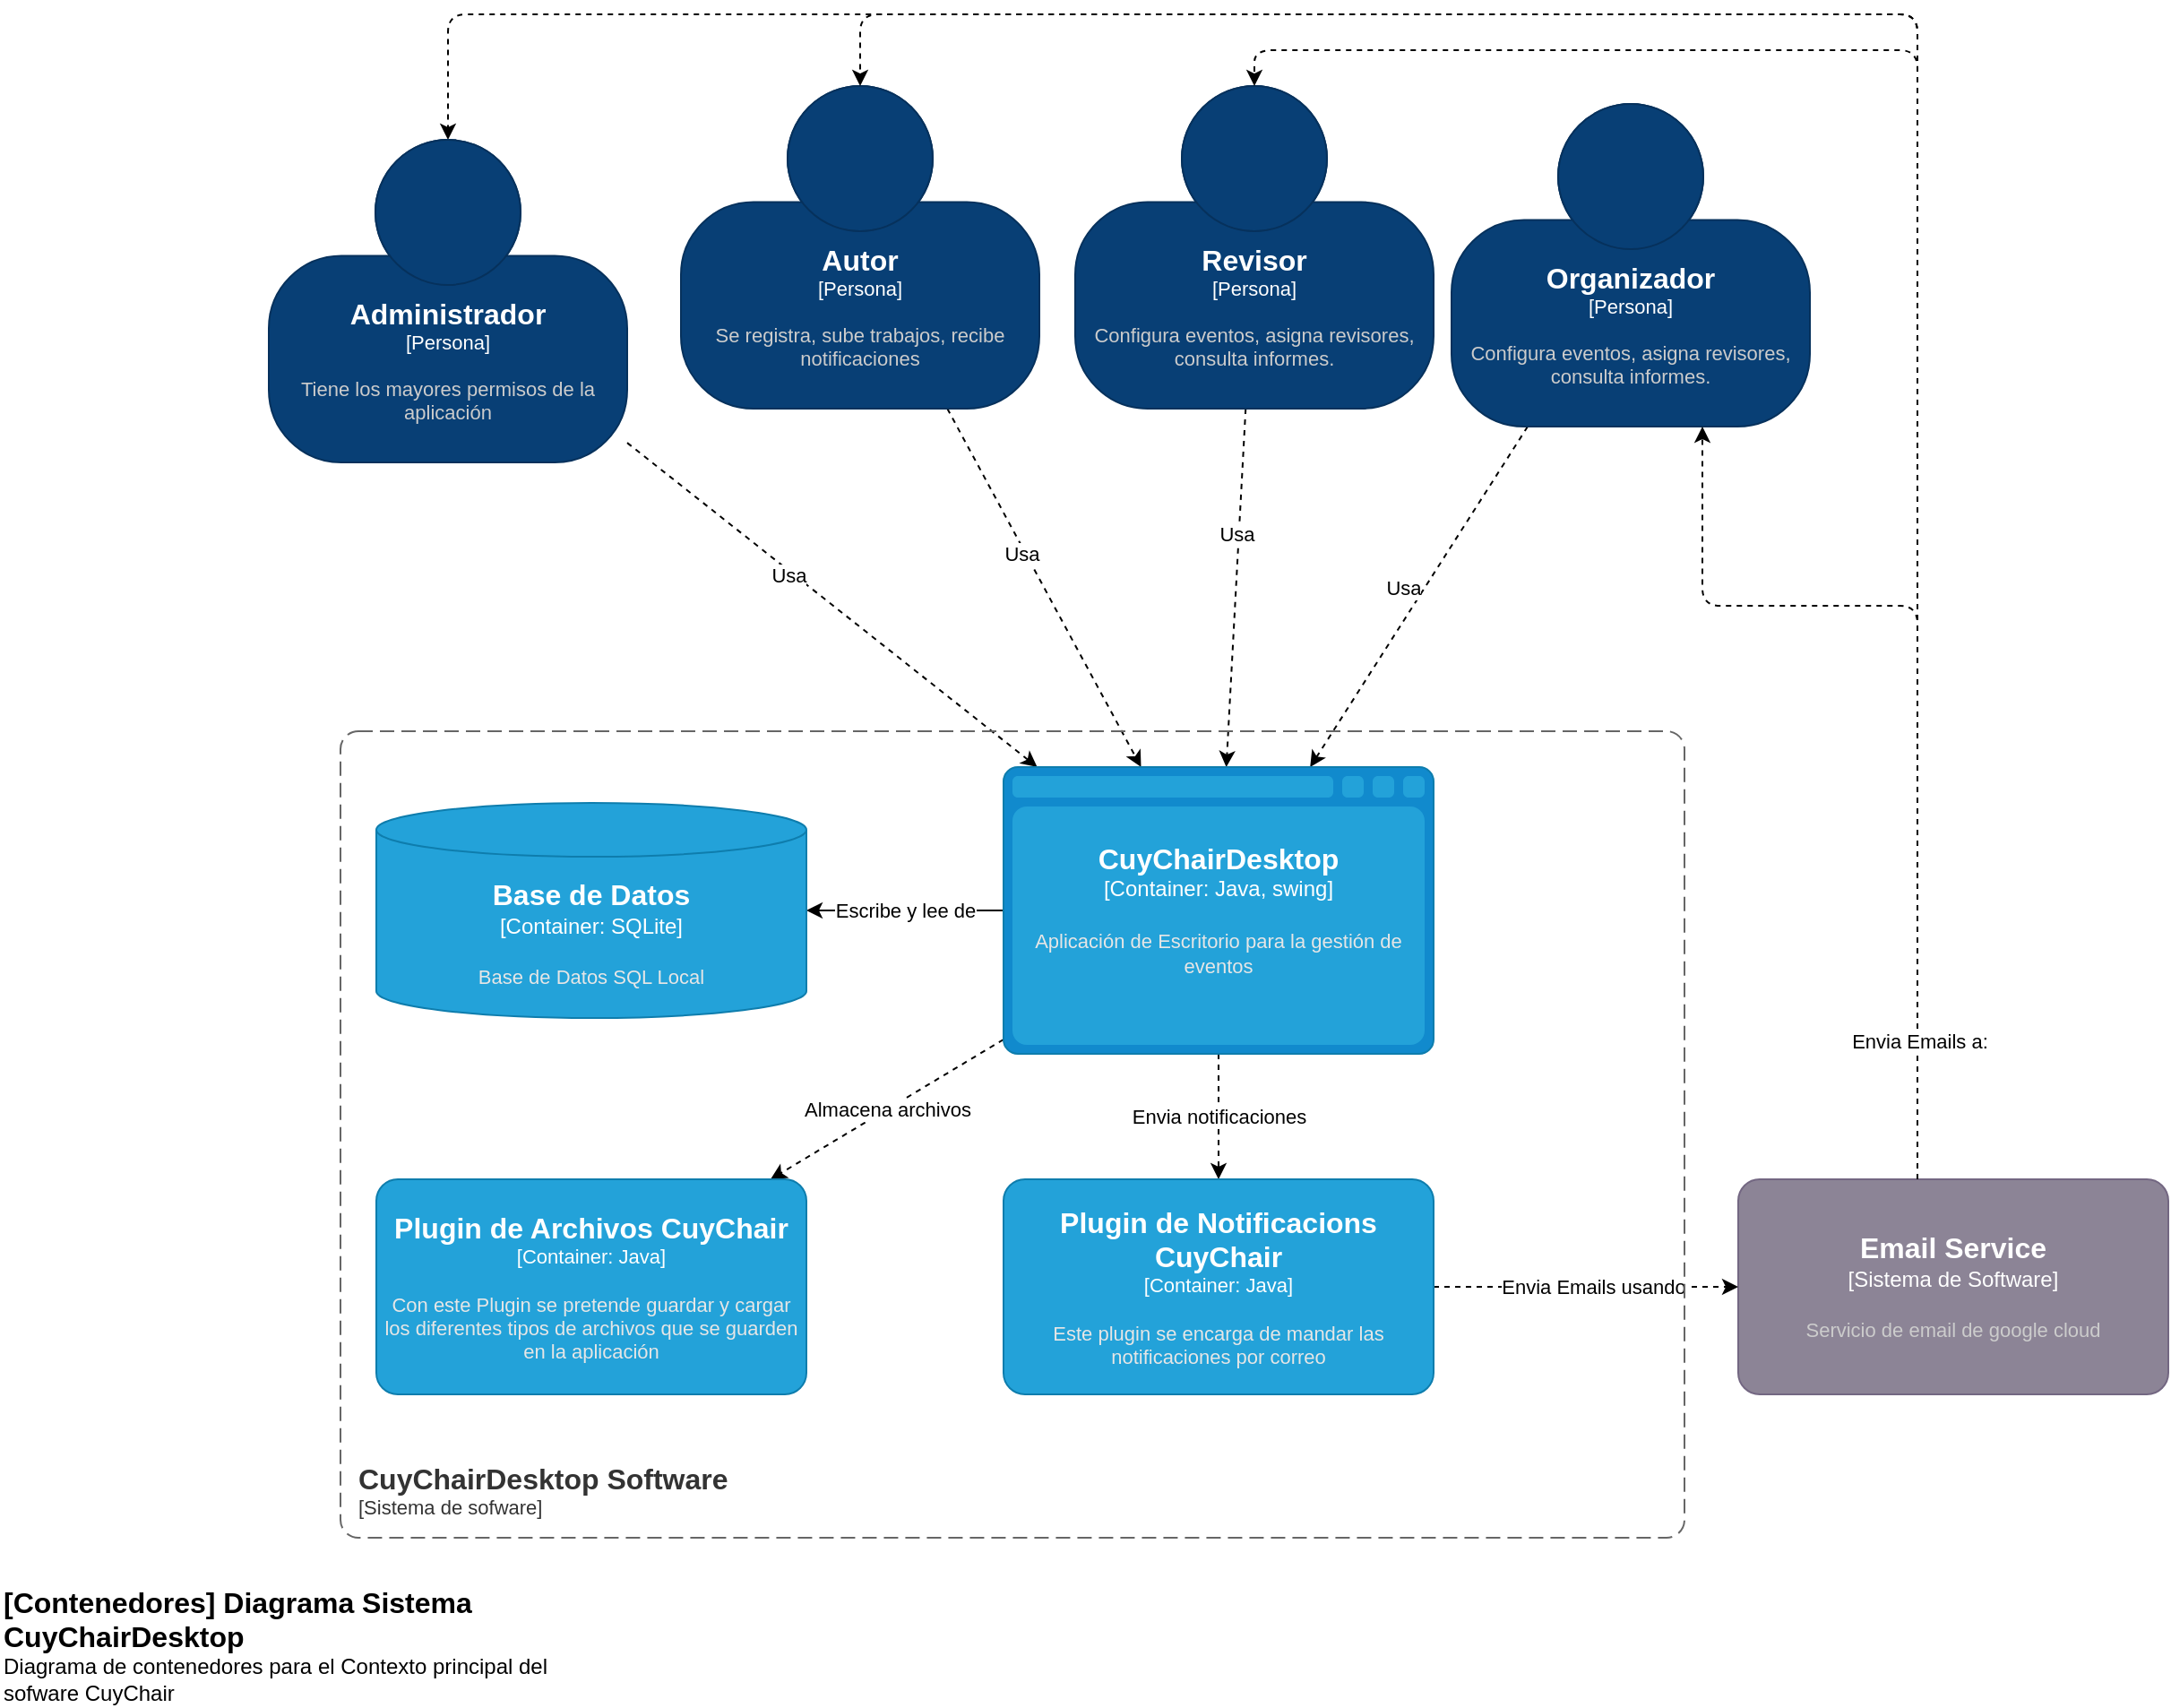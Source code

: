 <mxfile>
    <diagram id="LekP73RvLUhrvDiLSqRw" name="Page-1">
        <mxGraphModel dx="1972" dy="578" grid="1" gridSize="10" guides="1" tooltips="1" connect="1" arrows="1" fold="1" page="1" pageScale="1" pageWidth="850" pageHeight="1100" math="0" shadow="0">
            <root>
                <mxCell id="0"/>
                <mxCell id="1" parent="0"/>
                <mxCell id="8" style="edgeStyle=none;html=1;dashed=1;jumpSize=19;" parent="1" source="2" target="28" edge="1">
                    <mxGeometry relative="1" as="geometry"/>
                </mxCell>
                <mxCell id="18" value="Usa" style="edgeLabel;html=1;align=center;verticalAlign=middle;resizable=0;points=[];" parent="8" vertex="1" connectable="0">
                    <mxGeometry x="-0.2" y="-2" relative="1" as="geometry">
                        <mxPoint as="offset"/>
                    </mxGeometry>
                </mxCell>
                <object placeholders="1" c4Name="Autor" c4Type="Persona" c4Description="Se registra, sube trabajos, recibe notificaciones" label="&lt;font style=&quot;font-size: 16px&quot;&gt;&lt;b&gt;%c4Name%&lt;/b&gt;&lt;/font&gt;&lt;div&gt;[%c4Type%]&lt;/div&gt;&lt;br&gt;&lt;div&gt;&lt;font style=&quot;font-size: 11px&quot;&gt;&lt;font color=&quot;#cccccc&quot;&gt;%c4Description%&lt;/font&gt;&lt;/div&gt;" id="2">
                    <mxCell style="html=1;fontSize=11;dashed=0;whiteSpace=wrap;fillColor=#083F75;strokeColor=#06315C;fontColor=#ffffff;shape=mxgraph.c4.person2;align=center;metaEdit=1;points=[[0.5,0,0],[1,0.5,0],[1,0.75,0],[0.75,1,0],[0.5,1,0],[0.25,1,0],[0,0.75,0],[0,0.5,0]];resizable=0;" parent="1" vertex="1">
                        <mxGeometry x="-60" y="150" width="200" height="180" as="geometry"/>
                    </mxCell>
                </object>
                <mxCell id="9" style="edgeStyle=none;html=1;dashed=1;jumpSize=19;" parent="1" source="3" target="28" edge="1">
                    <mxGeometry relative="1" as="geometry"/>
                </mxCell>
                <object placeholders="1" c4Name="Revisor" c4Type="Persona" c4Description="Configura eventos, asigna revisores, consulta informes." label="&lt;font style=&quot;font-size: 16px&quot;&gt;&lt;b&gt;%c4Name%&lt;/b&gt;&lt;/font&gt;&lt;div&gt;[%c4Type%]&lt;/div&gt;&lt;br&gt;&lt;div&gt;&lt;font style=&quot;font-size: 11px&quot;&gt;&lt;font color=&quot;#cccccc&quot;&gt;%c4Description%&lt;/font&gt;&lt;/div&gt;" id="3">
                    <mxCell style="html=1;fontSize=11;dashed=0;whiteSpace=wrap;fillColor=#083F75;strokeColor=#06315C;fontColor=#ffffff;shape=mxgraph.c4.person2;align=center;metaEdit=1;points=[[0.5,0,0],[1,0.5,0],[1,0.75,0],[0.75,1,0],[0.5,1,0],[0.25,1,0],[0,0.75,0],[0,0.5,0]];resizable=0;" parent="1" vertex="1">
                        <mxGeometry x="160" y="150" width="200" height="180" as="geometry"/>
                    </mxCell>
                </object>
                <mxCell id="10" style="edgeStyle=none;html=1;dashed=1;jumpSize=19;jumpStyle=none;" parent="1" source="4" target="28" edge="1">
                    <mxGeometry relative="1" as="geometry"/>
                </mxCell>
                <object placeholders="1" c4Name="Organizador" c4Type="Persona" c4Description="Configura eventos, asigna revisores, consulta informes." label="&lt;font style=&quot;font-size: 16px&quot;&gt;&lt;b&gt;%c4Name%&lt;/b&gt;&lt;/font&gt;&lt;div&gt;[%c4Type%]&lt;/div&gt;&lt;br&gt;&lt;div&gt;&lt;font style=&quot;font-size: 11px&quot;&gt;&lt;font color=&quot;#cccccc&quot;&gt;%c4Description%&lt;/font&gt;&lt;/div&gt;" id="4">
                    <mxCell style="html=1;fontSize=11;dashed=0;whiteSpace=wrap;fillColor=#083F75;strokeColor=#06315C;fontColor=#ffffff;shape=mxgraph.c4.person2;align=center;metaEdit=1;points=[[0.5,0,0],[1,0.5,0],[1,0.75,0],[0.75,1,0],[0.5,1,0],[0.25,1,0],[0,0.75,0],[0,0.5,0]];resizable=0;" parent="1" vertex="1">
                        <mxGeometry x="370" y="160" width="200" height="180" as="geometry"/>
                    </mxCell>
                </object>
                <mxCell id="21" style="edgeStyle=orthogonalEdgeStyle;jumpStyle=arc;jumpSize=19;html=1;dashed=1;" parent="1" source="6" target="22" edge="1">
                    <mxGeometry relative="1" as="geometry">
                        <mxPoint x="-180" y="180" as="targetPoint"/>
                        <Array as="points">
                            <mxPoint x="630" y="110"/>
                            <mxPoint x="-190" y="110"/>
                        </Array>
                    </mxGeometry>
                </mxCell>
                <object placeholders="1" c4Name="Email Service" c4Type="Sistema de Software" c4Description="Servicio de email de google cloud" label="&lt;font style=&quot;font-size: 16px&quot;&gt;&lt;b&gt;%c4Name%&lt;/b&gt;&lt;/font&gt;&lt;div&gt;[%c4Type%]&lt;/div&gt;&lt;br&gt;&lt;div&gt;&lt;font style=&quot;font-size: 11px&quot;&gt;&lt;font color=&quot;#cccccc&quot;&gt;%c4Description%&lt;/font&gt;&lt;/div&gt;" id="6">
                    <mxCell style="rounded=1;whiteSpace=wrap;html=1;labelBackgroundColor=none;fillColor=#8C8496;fontColor=#ffffff;align=center;arcSize=10;strokeColor=#736782;metaEdit=1;resizable=0;points=[[0.25,0,0],[0.5,0,0],[0.75,0,0],[1,0.25,0],[1,0.5,0],[1,0.75,0],[0.75,1,0],[0.5,1,0],[0.25,1,0],[0,0.75,0],[0,0.5,0],[0,0.25,0]];" parent="1" vertex="1">
                        <mxGeometry x="530" y="760" width="240" height="120" as="geometry"/>
                    </mxCell>
                </object>
                <mxCell id="11" style="edgeStyle=none;html=1;dashed=1;jumpSize=19;" parent="1" source="36" target="6" edge="1">
                    <mxGeometry relative="1" as="geometry">
                        <mxPoint x="360" y="580" as="sourcePoint"/>
                    </mxGeometry>
                </mxCell>
                <mxCell id="17" value="Envia Emails usando" style="edgeLabel;html=1;align=center;verticalAlign=middle;resizable=0;points=[];" parent="11" vertex="1" connectable="0">
                    <mxGeometry x="-0.133" y="-2" relative="1" as="geometry">
                        <mxPoint x="15" y="-2" as="offset"/>
                    </mxGeometry>
                </mxCell>
                <mxCell id="12" style="edgeStyle=orthogonalEdgeStyle;html=1;dashed=1;jumpSize=19;" parent="1" source="6" target="4" edge="1">
                    <mxGeometry relative="1" as="geometry">
                        <mxPoint x="370" y="590" as="sourcePoint"/>
                        <mxPoint x="520" y="590" as="targetPoint"/>
                        <Array as="points">
                            <mxPoint x="630" y="440"/>
                            <mxPoint x="510" y="440"/>
                        </Array>
                    </mxGeometry>
                </mxCell>
                <mxCell id="13" style="edgeStyle=orthogonalEdgeStyle;html=1;dashed=1;jumpSize=19;" parent="1" source="6" target="3" edge="1">
                    <mxGeometry relative="1" as="geometry">
                        <mxPoint x="640" y="530" as="sourcePoint"/>
                        <mxPoint x="530" y="360" as="targetPoint"/>
                        <Array as="points">
                            <mxPoint x="630" y="130"/>
                            <mxPoint x="260" y="130"/>
                        </Array>
                    </mxGeometry>
                </mxCell>
                <mxCell id="15" style="edgeStyle=orthogonalEdgeStyle;html=1;dashed=1;jumpSize=19;" parent="1" source="6" target="2" edge="1">
                    <mxGeometry relative="1" as="geometry">
                        <mxPoint x="640" y="530" as="sourcePoint"/>
                        <mxPoint y="150" as="targetPoint"/>
                        <Array as="points">
                            <mxPoint x="630" y="110"/>
                            <mxPoint x="40" y="110"/>
                        </Array>
                    </mxGeometry>
                </mxCell>
                <mxCell id="16" value="Envia Emails a:" style="edgeLabel;html=1;align=center;verticalAlign=middle;resizable=0;points=[];" parent="15" vertex="1" connectable="0">
                    <mxGeometry x="-0.879" y="-1" relative="1" as="geometry">
                        <mxPoint as="offset"/>
                    </mxGeometry>
                </mxCell>
                <mxCell id="19" value="Usa" style="edgeLabel;html=1;align=center;verticalAlign=middle;resizable=0;points=[];" parent="1" vertex="1" connectable="0">
                    <mxGeometry x="249.995" y="400.004" as="geometry"/>
                </mxCell>
                <mxCell id="20" value="Usa" style="edgeLabel;html=1;align=center;verticalAlign=middle;resizable=0;points=[];" parent="1" vertex="1" connectable="0">
                    <mxGeometry x="259.995" y="410.004" as="geometry">
                        <mxPoint x="83" y="20" as="offset"/>
                    </mxGeometry>
                </mxCell>
                <object placeholders="1" c4Name="Administrador" c4Type="Persona" c4Description="Tiene los mayores permisos de la aplicación" label="&lt;font style=&quot;font-size: 16px&quot;&gt;&lt;b&gt;%c4Name%&lt;/b&gt;&lt;/font&gt;&lt;div&gt;[%c4Type%]&lt;/div&gt;&lt;br&gt;&lt;div&gt;&lt;font style=&quot;font-size: 11px&quot;&gt;&lt;font color=&quot;#cccccc&quot;&gt;%c4Description%&lt;/font&gt;&lt;/div&gt;" id="22">
                    <mxCell style="html=1;fontSize=11;dashed=0;whiteSpace=wrap;fillColor=#083F75;strokeColor=#06315C;fontColor=#ffffff;shape=mxgraph.c4.person2;align=center;metaEdit=1;points=[[0.5,0,0],[1,0.5,0],[1,0.75,0],[0.75,1,0],[0.5,1,0],[0.25,1,0],[0,0.75,0],[0,0.5,0]];resizable=0;" parent="1" vertex="1">
                        <mxGeometry x="-290" y="180" width="200" height="180" as="geometry"/>
                    </mxCell>
                </object>
                <mxCell id="24" style="edgeStyle=none;html=1;dashed=1;jumpSize=19;" parent="1" source="22" target="28" edge="1">
                    <mxGeometry relative="1" as="geometry">
                        <mxPoint x="102.941" y="340" as="sourcePoint"/>
                        <mxPoint x="214.706" y="530" as="targetPoint"/>
                    </mxGeometry>
                </mxCell>
                <mxCell id="25" value="Usa" style="edgeLabel;html=1;align=center;verticalAlign=middle;resizable=0;points=[];" parent="24" vertex="1" connectable="0">
                    <mxGeometry x="-0.2" y="-2" relative="1" as="geometry">
                        <mxPoint as="offset"/>
                    </mxGeometry>
                </mxCell>
                <object placeholders="1" c4Name="CuyChairDesktop Software" c4Type="SystemScopeBoundary" c4Application="Sistema de sofware" label="&lt;font style=&quot;font-size: 16px&quot;&gt;&lt;b&gt;&lt;div style=&quot;text-align: left&quot;&gt;%c4Name%&lt;/div&gt;&lt;/b&gt;&lt;/font&gt;&lt;div style=&quot;text-align: left&quot;&gt;[%c4Application%]&lt;/div&gt;" id="26">
                    <mxCell style="rounded=1;fontSize=11;whiteSpace=wrap;html=1;dashed=1;arcSize=20;fillColor=none;strokeColor=#666666;fontColor=#333333;labelBackgroundColor=none;align=left;verticalAlign=bottom;labelBorderColor=none;spacingTop=0;spacing=10;dashPattern=8 4;metaEdit=1;rotatable=0;perimeter=rectanglePerimeter;noLabel=0;labelPadding=0;allowArrows=0;connectable=0;expand=0;recursiveResize=0;editable=1;pointerEvents=0;absoluteArcSize=1;points=[[0.25,0,0],[0.5,0,0],[0.75,0,0],[1,0.25,0],[1,0.5,0],[1,0.75,0],[0.75,1,0],[0.5,1,0],[0.25,1,0],[0,0.75,0],[0,0.5,0],[0,0.25,0]];" parent="1" vertex="1">
                        <mxGeometry x="-250" y="510" width="750" height="450" as="geometry"/>
                    </mxCell>
                </object>
                <mxCell id="32" value="Escribe y lee de" style="edgeStyle=none;html=1;" parent="1" source="28" target="30" edge="1">
                    <mxGeometry relative="1" as="geometry"/>
                </mxCell>
                <mxCell id="38" value="Envia notificaciones" style="edgeStyle=none;html=1;dashed=1;" parent="1" source="28" target="36" edge="1">
                    <mxGeometry relative="1" as="geometry"/>
                </mxCell>
                <mxCell id="40" value="Almacena archivos" style="edgeStyle=none;html=1;dashed=1;" edge="1" parent="1" source="28" target="41">
                    <mxGeometry relative="1" as="geometry">
                        <mxPoint x="11.429" y="760" as="targetPoint"/>
                    </mxGeometry>
                </mxCell>
                <object placeholders="1" c4Type="CuyChairDesktop" c4Container="Container" c4Technology="Java, swing" c4Description="Aplicación de Escritorio para la gestión de eventos" label="&lt;font style=&quot;font-size: 16px&quot;&gt;&lt;b&gt;%c4Type%&lt;/b&gt;&lt;/font&gt;&lt;div&gt;[%c4Container%:&amp;nbsp;%c4Technology%]&lt;/div&gt;&lt;br&gt;&lt;div&gt;&lt;font style=&quot;font-size: 11px&quot;&gt;&lt;font color=&quot;#E6E6E6&quot;&gt;%c4Description%&lt;/font&gt;&lt;/div&gt;" id="28">
                    <mxCell style="shape=mxgraph.c4.webBrowserContainer2;whiteSpace=wrap;html=1;boundedLbl=1;rounded=0;labelBackgroundColor=none;strokeColor=#118ACD;fillColor=#23A2D9;strokeColor=#118ACD;strokeColor2=#0E7DAD;fontSize=12;fontColor=#ffffff;align=center;metaEdit=1;points=[[0.5,0,0],[1,0.25,0],[1,0.5,0],[1,0.75,0],[0.5,1,0],[0,0.75,0],[0,0.5,0],[0,0.25,0]];resizable=0;" parent="1" vertex="1">
                        <mxGeometry x="120" y="530" width="240" height="160" as="geometry"/>
                    </mxCell>
                </object>
                <object placeholders="1" c4Type="Base de Datos" c4Container="Container" c4Technology="SQLite" c4Description="Base de Datos SQL Local" label="&lt;font style=&quot;font-size: 16px&quot;&gt;&lt;b&gt;%c4Type%&lt;/b&gt;&lt;/font&gt;&lt;div&gt;[%c4Container%:&amp;nbsp;%c4Technology%]&lt;/div&gt;&lt;br&gt;&lt;div&gt;&lt;font style=&quot;font-size: 11px&quot;&gt;&lt;font color=&quot;#E6E6E6&quot;&gt;%c4Description%&lt;/font&gt;&lt;/div&gt;" id="30">
                    <mxCell style="shape=cylinder3;size=15;whiteSpace=wrap;html=1;boundedLbl=1;rounded=0;labelBackgroundColor=none;fillColor=#23A2D9;fontSize=12;fontColor=#ffffff;align=center;strokeColor=#0E7DAD;metaEdit=1;points=[[0.5,0,0],[1,0.25,0],[1,0.5,0],[1,0.75,0],[0.5,1,0],[0,0.75,0],[0,0.5,0],[0,0.25,0]];resizable=0;" parent="1" vertex="1">
                        <mxGeometry x="-230" y="550" width="240" height="120" as="geometry"/>
                    </mxCell>
                </object>
                <object placeholders="1" c4Name="[Contenedores] Diagrama Sistema CuyChairDesktop" c4Type="ContainerDiagramTitle" c4Description="Diagrama de contenedores para el Contexto principal del sofware CuyChair" label="&lt;font style=&quot;font-size: 16px&quot;&gt;&lt;b&gt;&lt;div style=&quot;text-align: left&quot;&gt;%c4Name%&lt;/div&gt;&lt;/b&gt;&lt;/font&gt;&lt;div style=&quot;text-align: left&quot;&gt;%c4Description%&lt;/div&gt;" id="34">
                    <mxCell style="text;html=1;strokeColor=none;fillColor=none;align=left;verticalAlign=top;whiteSpace=wrap;rounded=0;metaEdit=1;allowArrows=0;resizable=1;rotatable=0;connectable=0;recursiveResize=0;expand=0;pointerEvents=0;points=[[0.25,0,0],[0.5,0,0],[0.75,0,0],[1,0.25,0],[1,0.5,0],[1,0.75,0],[0.75,1,0],[0.5,1,0],[0.25,1,0],[0,0.75,0],[0,0.5,0],[0,0.25,0]];" parent="1" vertex="1">
                        <mxGeometry x="-440" y="980" width="350" height="40" as="geometry"/>
                    </mxCell>
                </object>
                <object placeholders="1" c4Name="Plugin de Notificacions CuyChair" c4Type="Container" c4Technology="Java" c4Description="Este plugin se encarga de mandar las notificaciones por correo" label="&lt;font style=&quot;font-size: 16px&quot;&gt;&lt;b&gt;%c4Name%&lt;/b&gt;&lt;/font&gt;&lt;div&gt;[%c4Type%: %c4Technology%]&lt;/div&gt;&lt;br&gt;&lt;div&gt;&lt;font style=&quot;font-size: 11px&quot;&gt;&lt;font color=&quot;#E6E6E6&quot;&gt;%c4Description%&lt;/font&gt;&lt;/div&gt;" id="36">
                    <mxCell style="rounded=1;whiteSpace=wrap;html=1;fontSize=11;labelBackgroundColor=none;fillColor=#23A2D9;fontColor=#ffffff;align=center;arcSize=10;strokeColor=#0E7DAD;metaEdit=1;resizable=0;points=[[0.25,0,0],[0.5,0,0],[0.75,0,0],[1,0.25,0],[1,0.5,0],[1,0.75,0],[0.75,1,0],[0.5,1,0],[0.25,1,0],[0,0.75,0],[0,0.5,0],[0,0.25,0]];" parent="1" vertex="1">
                        <mxGeometry x="120" y="760" width="240" height="120" as="geometry"/>
                    </mxCell>
                </object>
                <object placeholders="1" c4Name="Plugin de Archivos CuyChair" c4Type="Container" c4Technology="Java" c4Description="Con este Plugin se pretende guardar y cargar los diferentes tipos de archivos que se guarden en la aplicación" label="&lt;font style=&quot;font-size: 16px&quot;&gt;&lt;b&gt;%c4Name%&lt;/b&gt;&lt;/font&gt;&lt;div&gt;[%c4Type%: %c4Technology%]&lt;/div&gt;&lt;br&gt;&lt;div&gt;&lt;font style=&quot;font-size: 11px&quot;&gt;&lt;font color=&quot;#E6E6E6&quot;&gt;%c4Description%&lt;/font&gt;&lt;/div&gt;" id="41">
                    <mxCell style="rounded=1;whiteSpace=wrap;html=1;fontSize=11;labelBackgroundColor=none;fillColor=#23A2D9;fontColor=#ffffff;align=center;arcSize=10;strokeColor=#0E7DAD;metaEdit=1;resizable=0;points=[[0.25,0,0],[0.5,0,0],[0.75,0,0],[1,0.25,0],[1,0.5,0],[1,0.75,0],[0.75,1,0],[0.5,1,0],[0.25,1,0],[0,0.75,0],[0,0.5,0],[0,0.25,0]];" vertex="1" parent="1">
                        <mxGeometry x="-230" y="760" width="240" height="120" as="geometry"/>
                    </mxCell>
                </object>
            </root>
        </mxGraphModel>
    </diagram>
</mxfile>